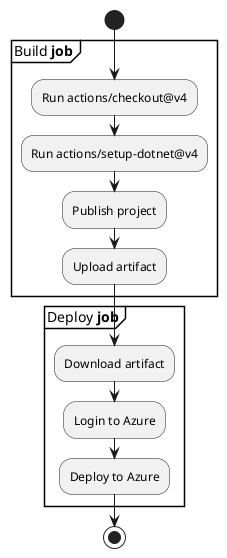 @startuml deploy-workflow
start
partition Build **job** {
    :Run actions/checkout@v4;
    :Run actions/setup-dotnet@v4;
    :Publish project;
    :Upload artifact;
}
partition Deploy **job** {
    :Download artifact;
    :Login to Azure;
    :Deploy to Azure;
}
stop
@enduml
